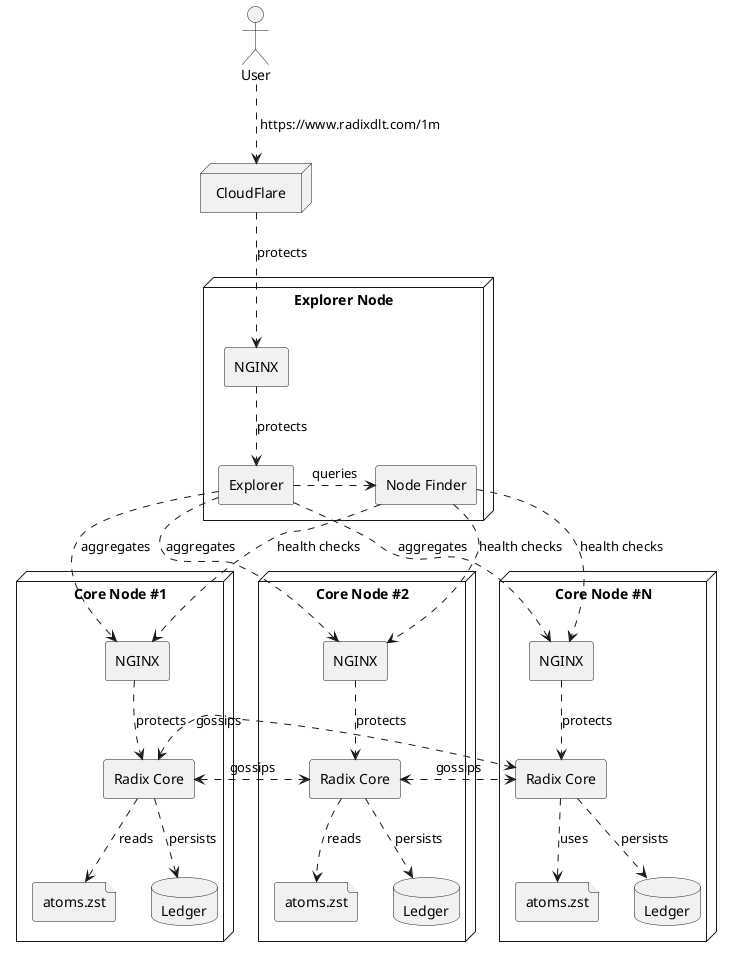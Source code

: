 @startuml

node CoreNode1 as "Core Node #1" {
    rectangle core1 as "Radix Core"
    rectangle nginx1 as "NGINX" 
    file atoms1 as "atoms.zst" 
    database ledger1 as "Ledger" 
    nginx1 ..> core1: protects
    core1 ..> atoms1: reads
    core1 ..> ledger1: persists
}

node CoreNode2 as "Core Node #2" {
    rectangle core2 as "Radix Core"
    rectangle nginx2 as "NGINX" 
    file atoms2 as "atoms.zst" 
    database ledger2 as "Ledger" 
    nginx2 ..> core2: protects
    core2 ..> atoms2: reads
    core2 ..> ledger2: persists
}

node CoreNodeN as "Core Node #N" {
    rectangle coren as "Radix Core"
    rectangle nginxn as "NGINX" 
    file atomsn as "atoms.zst" 
    database ledgern as "Ledger" 
    nginxn ..> coren : protects
    coren ..> atomsn: uses
    coren ..> ledgern: persists
}

core1 <.> core2 : gossips
core2 <.> coren : gossips
core1 <.> coren : gossips

node Explorer as "Explorer Node" {
    rectangle explorer_nginx as "NGINX"
    rectangle explorer_app as "Explorer" 
    rectangle node_finder as "Node Finder" 
    explorer_nginx ..> explorer_app: protects
    explorer_app .> node_finder : queries
    explorer_app ..> nginx1 : aggregates
    explorer_app ..> nginx2 : aggregates
    explorer_app ..> nginxn : aggregates
    node_finder ..> nginx1 : health checks
    node_finder ..> nginx2 : health checks
    node_finder ..> nginxn : health checks
}

node CloudFlare

:User: ..> CloudFlare : " https://www.radixdlt.com/1m"
CloudFlare ..> explorer_nginx : protects

@enduml
